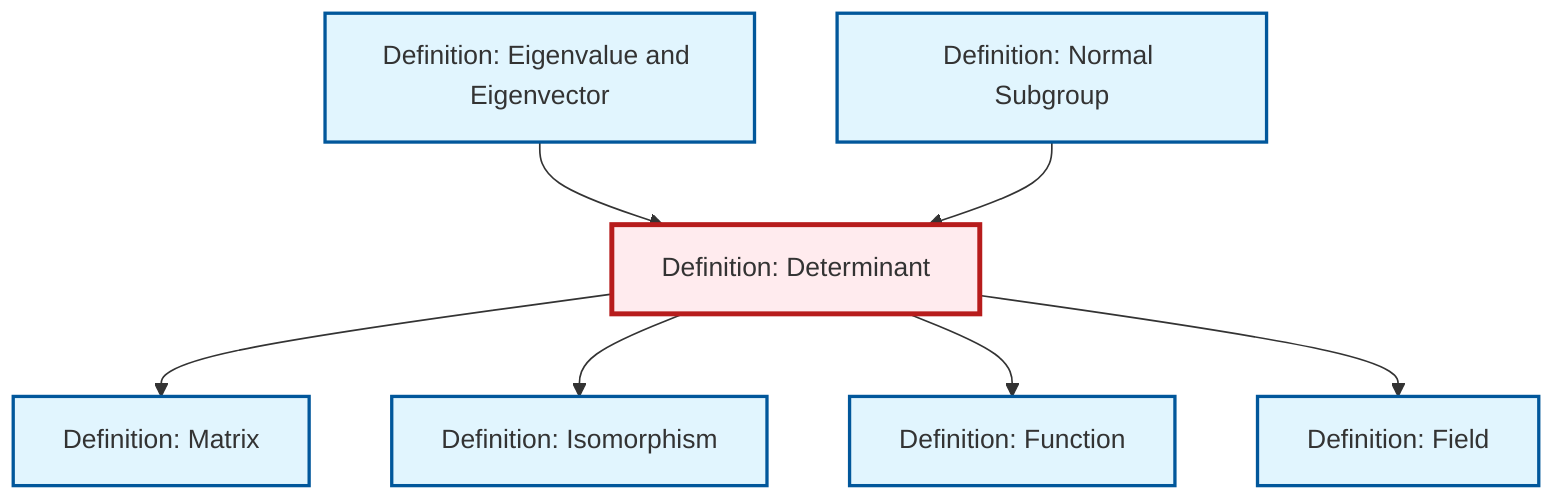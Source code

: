 graph TD
    classDef definition fill:#e1f5fe,stroke:#01579b,stroke-width:2px
    classDef theorem fill:#f3e5f5,stroke:#4a148c,stroke-width:2px
    classDef axiom fill:#fff3e0,stroke:#e65100,stroke-width:2px
    classDef example fill:#e8f5e9,stroke:#1b5e20,stroke-width:2px
    classDef current fill:#ffebee,stroke:#b71c1c,stroke-width:3px
    def-normal-subgroup["Definition: Normal Subgroup"]:::definition
    def-field["Definition: Field"]:::definition
    def-eigenvalue-eigenvector["Definition: Eigenvalue and Eigenvector"]:::definition
    def-matrix["Definition: Matrix"]:::definition
    def-isomorphism["Definition: Isomorphism"]:::definition
    def-determinant["Definition: Determinant"]:::definition
    def-function["Definition: Function"]:::definition
    def-eigenvalue-eigenvector --> def-determinant
    def-normal-subgroup --> def-determinant
    def-determinant --> def-matrix
    def-determinant --> def-isomorphism
    def-determinant --> def-function
    def-determinant --> def-field
    class def-determinant current